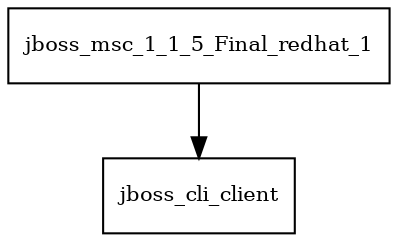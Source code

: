 digraph jboss_msc_1_1_5_Final_redhat_1_dependencies {
  node [shape = box, fontsize=10.0];
  jboss_msc_1_1_5_Final_redhat_1 -> jboss_cli_client;
}
